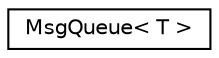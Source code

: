 digraph "Graphical Class Hierarchy"
{
 // LATEX_PDF_SIZE
  edge [fontname="Helvetica",fontsize="10",labelfontname="Helvetica",labelfontsize="10"];
  node [fontname="Helvetica",fontsize="10",shape=record];
  rankdir="LR";
  Node0 [label="MsgQueue\< T \>",height=0.2,width=0.4,color="black", fillcolor="white", style="filled",URL="$classMsgQueue.html",tooltip="A message queue for storing and processing messages of type MsgQueueItem."];
}

